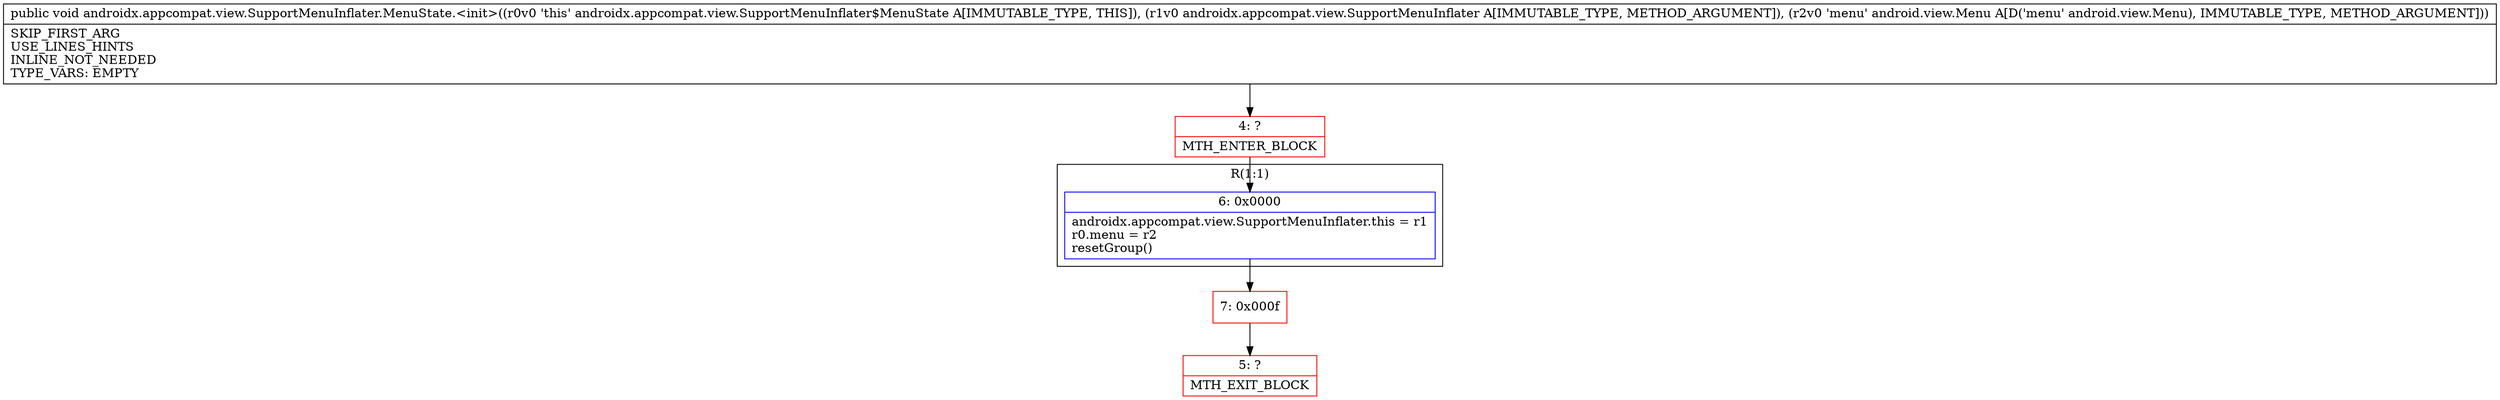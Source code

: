 digraph "CFG forandroidx.appcompat.view.SupportMenuInflater.MenuState.\<init\>(Landroidx\/appcompat\/view\/SupportMenuInflater;Landroid\/view\/Menu;)V" {
subgraph cluster_Region_1281496319 {
label = "R(1:1)";
node [shape=record,color=blue];
Node_6 [shape=record,label="{6\:\ 0x0000|androidx.appcompat.view.SupportMenuInflater.this = r1\lr0.menu = r2\lresetGroup()\l}"];
}
Node_4 [shape=record,color=red,label="{4\:\ ?|MTH_ENTER_BLOCK\l}"];
Node_7 [shape=record,color=red,label="{7\:\ 0x000f}"];
Node_5 [shape=record,color=red,label="{5\:\ ?|MTH_EXIT_BLOCK\l}"];
MethodNode[shape=record,label="{public void androidx.appcompat.view.SupportMenuInflater.MenuState.\<init\>((r0v0 'this' androidx.appcompat.view.SupportMenuInflater$MenuState A[IMMUTABLE_TYPE, THIS]), (r1v0 androidx.appcompat.view.SupportMenuInflater A[IMMUTABLE_TYPE, METHOD_ARGUMENT]), (r2v0 'menu' android.view.Menu A[D('menu' android.view.Menu), IMMUTABLE_TYPE, METHOD_ARGUMENT]))  | SKIP_FIRST_ARG\lUSE_LINES_HINTS\lINLINE_NOT_NEEDED\lTYPE_VARS: EMPTY\l}"];
MethodNode -> Node_4;Node_6 -> Node_7;
Node_4 -> Node_6;
Node_7 -> Node_5;
}

